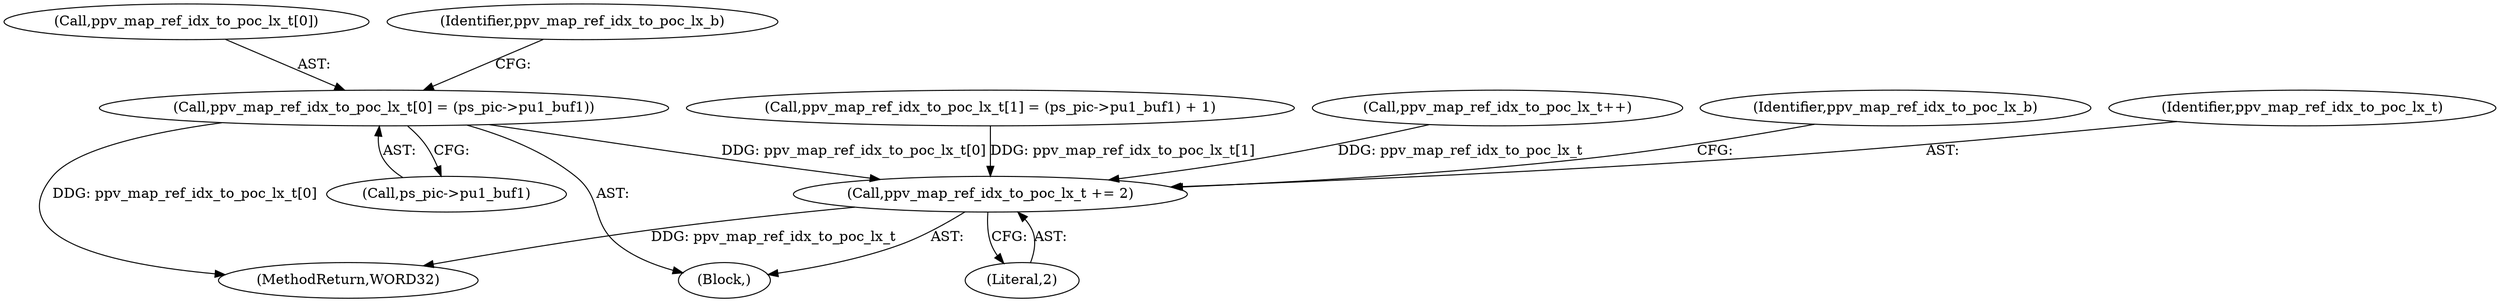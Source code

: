 digraph "0_Android_943323f1d9d3dd5c2634deb26cbe72343ca6b3db_2@array" {
"1000541" [label="(Call,ppv_map_ref_idx_to_poc_lx_t[0] = (ps_pic->pu1_buf1))"];
"1000573" [label="(Call,ppv_map_ref_idx_to_poc_lx_t += 2)"];
"1000575" [label="(Literal,2)"];
"1000573" [label="(Call,ppv_map_ref_idx_to_poc_lx_t += 2)"];
"1000564" [label="(Call,ppv_map_ref_idx_to_poc_lx_t[1] = (ps_pic->pu1_buf1) + 1)"];
"1000542" [label="(Call,ppv_map_ref_idx_to_poc_lx_t[0])"];
"1001036" [label="(MethodReturn,WORD32)"];
"1000506" [label="(Call,ppv_map_ref_idx_to_poc_lx_t++)"];
"1000577" [label="(Identifier,ppv_map_ref_idx_to_poc_lx_b)"];
"1000541" [label="(Call,ppv_map_ref_idx_to_poc_lx_t[0] = (ps_pic->pu1_buf1))"];
"1000574" [label="(Identifier,ppv_map_ref_idx_to_poc_lx_t)"];
"1000545" [label="(Call,ps_pic->pu1_buf1)"];
"1000531" [label="(Block,)"];
"1000550" [label="(Identifier,ppv_map_ref_idx_to_poc_lx_b)"];
"1000541" -> "1000531"  [label="AST: "];
"1000541" -> "1000545"  [label="CFG: "];
"1000542" -> "1000541"  [label="AST: "];
"1000545" -> "1000541"  [label="AST: "];
"1000550" -> "1000541"  [label="CFG: "];
"1000541" -> "1001036"  [label="DDG: ppv_map_ref_idx_to_poc_lx_t[0]"];
"1000541" -> "1000573"  [label="DDG: ppv_map_ref_idx_to_poc_lx_t[0]"];
"1000573" -> "1000531"  [label="AST: "];
"1000573" -> "1000575"  [label="CFG: "];
"1000574" -> "1000573"  [label="AST: "];
"1000575" -> "1000573"  [label="AST: "];
"1000577" -> "1000573"  [label="CFG: "];
"1000573" -> "1001036"  [label="DDG: ppv_map_ref_idx_to_poc_lx_t"];
"1000506" -> "1000573"  [label="DDG: ppv_map_ref_idx_to_poc_lx_t"];
"1000564" -> "1000573"  [label="DDG: ppv_map_ref_idx_to_poc_lx_t[1]"];
}
